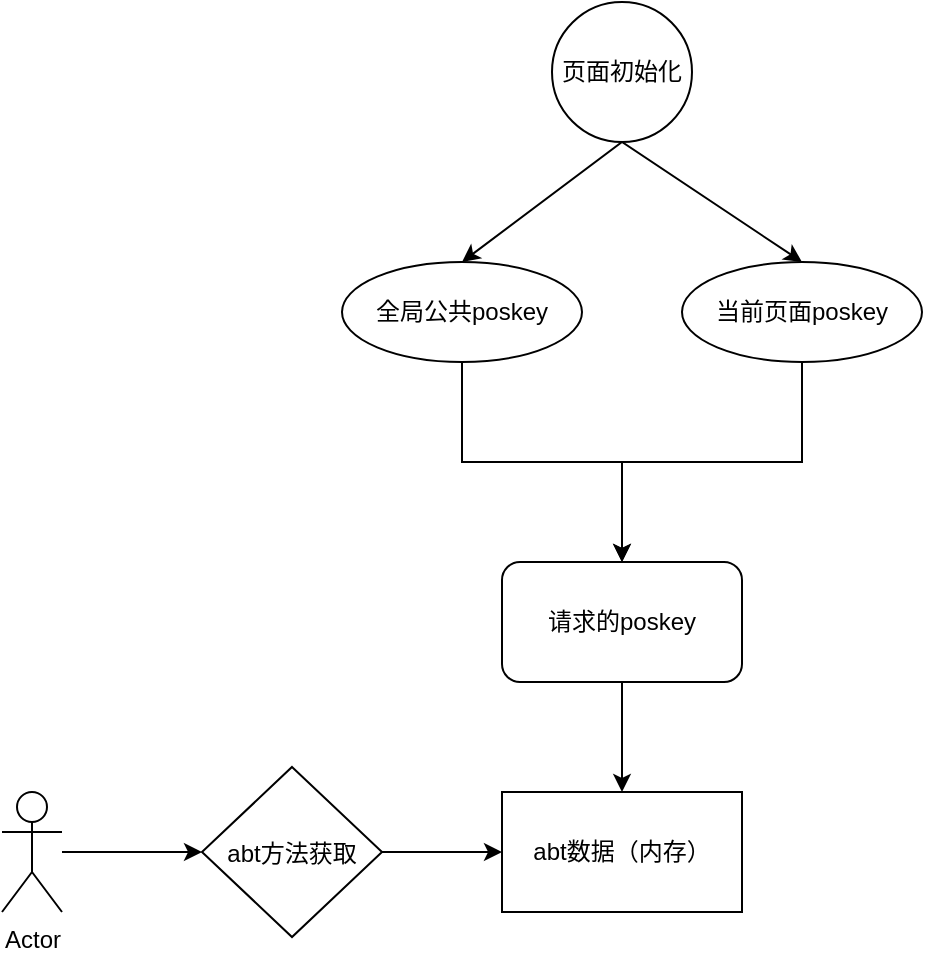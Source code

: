<mxfile version="21.5.0" type="github">
  <diagram id="prtHgNgQTEPvFCAcTncT" name="Page-1">
    <mxGraphModel dx="892" dy="591" grid="1" gridSize="10" guides="1" tooltips="1" connect="1" arrows="1" fold="1" page="1" pageScale="1" pageWidth="827" pageHeight="1169" math="0" shadow="0">
      <root>
        <mxCell id="0" />
        <mxCell id="1" parent="0" />
        <mxCell id="EX10KSYccdlQ2QibmcdO-6" style="edgeStyle=orthogonalEdgeStyle;rounded=0;orthogonalLoop=1;jettySize=auto;html=1;entryX=0.5;entryY=0;entryDx=0;entryDy=0;" edge="1" parent="1" source="EX10KSYccdlQ2QibmcdO-2" target="EX10KSYccdlQ2QibmcdO-4">
          <mxGeometry relative="1" as="geometry">
            <mxPoint x="410" y="420" as="targetPoint" />
            <Array as="points">
              <mxPoint x="510" y="390" />
              <mxPoint x="420" y="390" />
            </Array>
          </mxGeometry>
        </mxCell>
        <mxCell id="EX10KSYccdlQ2QibmcdO-2" value="当前页面poskey" style="ellipse;whiteSpace=wrap;html=1;" vertex="1" parent="1">
          <mxGeometry x="450" y="290" width="120" height="50" as="geometry" />
        </mxCell>
        <mxCell id="EX10KSYccdlQ2QibmcdO-5" style="edgeStyle=orthogonalEdgeStyle;rounded=0;orthogonalLoop=1;jettySize=auto;html=1;entryX=0.5;entryY=0;entryDx=0;entryDy=0;" edge="1" parent="1" source="EX10KSYccdlQ2QibmcdO-3" target="EX10KSYccdlQ2QibmcdO-4">
          <mxGeometry relative="1" as="geometry" />
        </mxCell>
        <mxCell id="EX10KSYccdlQ2QibmcdO-3" value="全局公共poskey" style="ellipse;whiteSpace=wrap;html=1;" vertex="1" parent="1">
          <mxGeometry x="280" y="290" width="120" height="50" as="geometry" />
        </mxCell>
        <mxCell id="EX10KSYccdlQ2QibmcdO-13" value="" style="edgeStyle=orthogonalEdgeStyle;rounded=0;orthogonalLoop=1;jettySize=auto;html=1;" edge="1" parent="1" source="EX10KSYccdlQ2QibmcdO-4" target="EX10KSYccdlQ2QibmcdO-12">
          <mxGeometry relative="1" as="geometry" />
        </mxCell>
        <mxCell id="EX10KSYccdlQ2QibmcdO-4" value="请求的poskey" style="rounded=1;whiteSpace=wrap;html=1;" vertex="1" parent="1">
          <mxGeometry x="360" y="440" width="120" height="60" as="geometry" />
        </mxCell>
        <mxCell id="EX10KSYccdlQ2QibmcdO-7" value="页面初始化" style="ellipse;whiteSpace=wrap;html=1;aspect=fixed;" vertex="1" parent="1">
          <mxGeometry x="385" y="160" width="70" height="70" as="geometry" />
        </mxCell>
        <mxCell id="EX10KSYccdlQ2QibmcdO-9" value="" style="endArrow=classic;startArrow=classic;html=1;rounded=0;entryX=0.5;entryY=0;entryDx=0;entryDy=0;exitX=0.5;exitY=0;exitDx=0;exitDy=0;" edge="1" parent="1" source="EX10KSYccdlQ2QibmcdO-3" target="EX10KSYccdlQ2QibmcdO-2">
          <mxGeometry width="50" height="50" relative="1" as="geometry">
            <mxPoint x="390" y="360" as="sourcePoint" />
            <mxPoint x="440" y="310" as="targetPoint" />
            <Array as="points">
              <mxPoint x="420" y="230" />
            </Array>
          </mxGeometry>
        </mxCell>
        <mxCell id="EX10KSYccdlQ2QibmcdO-12" value="abt数据（内存）" style="rounded=0;whiteSpace=wrap;html=1;" vertex="1" parent="1">
          <mxGeometry x="360" y="555" width="120" height="60" as="geometry" />
        </mxCell>
        <mxCell id="EX10KSYccdlQ2QibmcdO-16" value="" style="edgeStyle=orthogonalEdgeStyle;rounded=0;orthogonalLoop=1;jettySize=auto;html=1;" edge="1" parent="1" source="EX10KSYccdlQ2QibmcdO-14" target="EX10KSYccdlQ2QibmcdO-15">
          <mxGeometry relative="1" as="geometry" />
        </mxCell>
        <mxCell id="EX10KSYccdlQ2QibmcdO-14" value="Actor" style="shape=umlActor;verticalLabelPosition=bottom;verticalAlign=top;html=1;outlineConnect=0;" vertex="1" parent="1">
          <mxGeometry x="110" y="555" width="30" height="60" as="geometry" />
        </mxCell>
        <mxCell id="EX10KSYccdlQ2QibmcdO-17" value="" style="edgeStyle=orthogonalEdgeStyle;rounded=0;orthogonalLoop=1;jettySize=auto;html=1;" edge="1" parent="1" source="EX10KSYccdlQ2QibmcdO-15" target="EX10KSYccdlQ2QibmcdO-12">
          <mxGeometry relative="1" as="geometry" />
        </mxCell>
        <mxCell id="EX10KSYccdlQ2QibmcdO-15" value="&lt;br&gt;&lt;br&gt;abt方法获取" style="rhombus;whiteSpace=wrap;html=1;verticalAlign=top;" vertex="1" parent="1">
          <mxGeometry x="210" y="542.5" width="90" height="85" as="geometry" />
        </mxCell>
      </root>
    </mxGraphModel>
  </diagram>
</mxfile>
